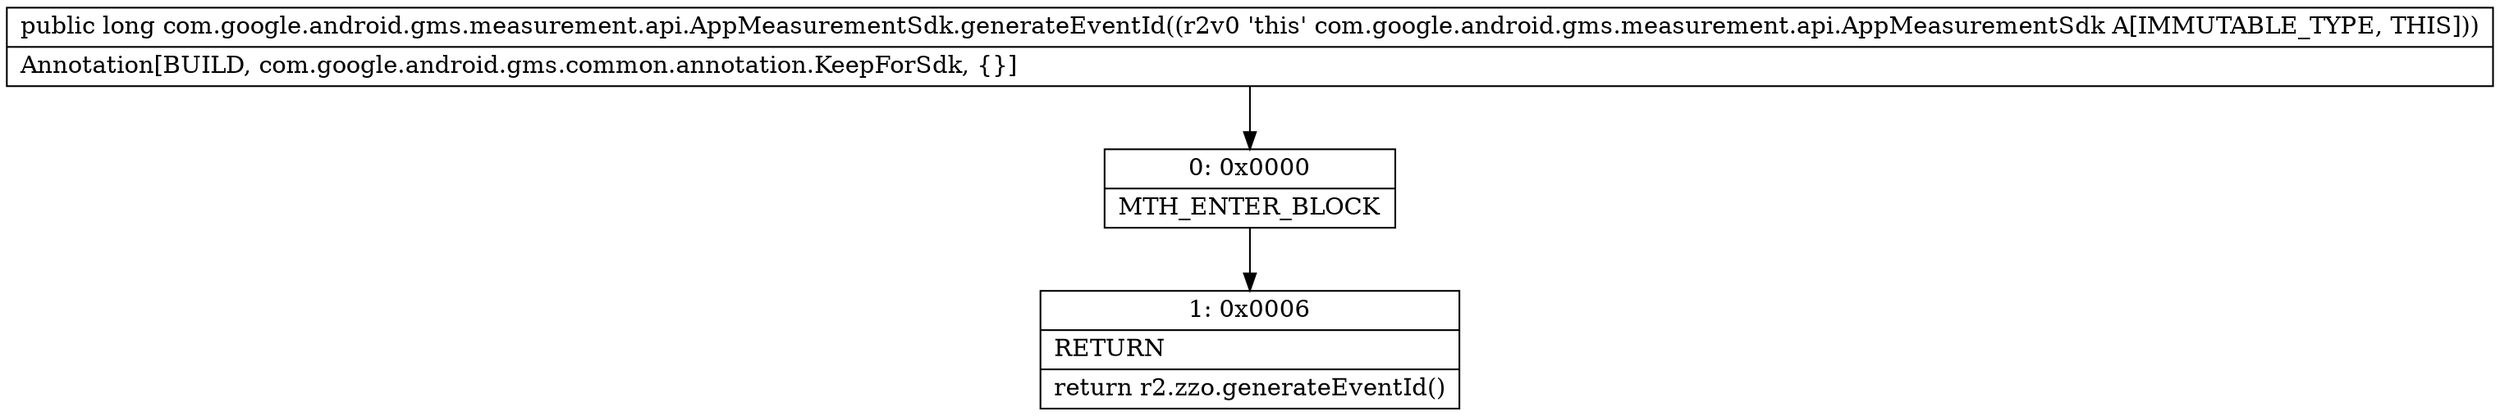 digraph "CFG forcom.google.android.gms.measurement.api.AppMeasurementSdk.generateEventId()J" {
Node_0 [shape=record,label="{0\:\ 0x0000|MTH_ENTER_BLOCK\l}"];
Node_1 [shape=record,label="{1\:\ 0x0006|RETURN\l|return r2.zzo.generateEventId()\l}"];
MethodNode[shape=record,label="{public long com.google.android.gms.measurement.api.AppMeasurementSdk.generateEventId((r2v0 'this' com.google.android.gms.measurement.api.AppMeasurementSdk A[IMMUTABLE_TYPE, THIS]))  | Annotation[BUILD, com.google.android.gms.common.annotation.KeepForSdk, \{\}]\l}"];
MethodNode -> Node_0;
Node_0 -> Node_1;
}

